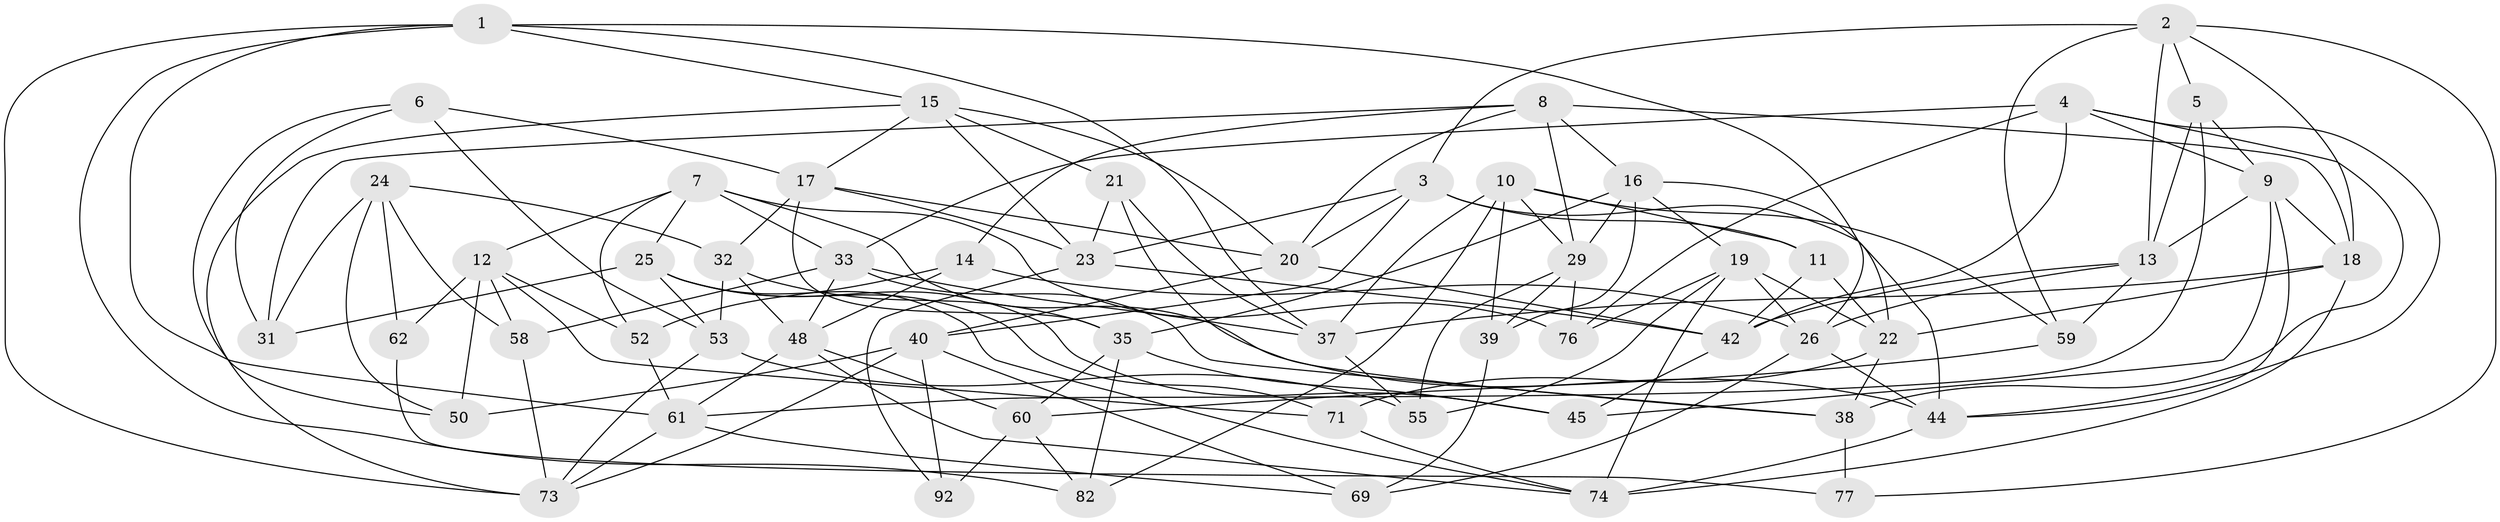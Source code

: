 // original degree distribution, {4: 1.0}
// Generated by graph-tools (version 1.1) at 2025/11/02/27/25 16:11:42]
// undirected, 56 vertices, 144 edges
graph export_dot {
graph [start="1"]
  node [color=gray90,style=filled];
  1 [super="+56"];
  2 [super="+64"];
  3 [super="+67"];
  4 [super="+79"];
  5;
  6;
  7 [super="+46"];
  8 [super="+72"];
  9 [super="+57"];
  10 [super="+43"];
  11;
  12 [super="+91"];
  13 [super="+30"];
  14;
  15 [super="+84"];
  16 [super="+80"];
  17 [super="+83"];
  18 [super="+47"];
  19 [super="+90"];
  20 [super="+63"];
  21;
  22 [super="+51"];
  23 [super="+66"];
  24 [super="+27"];
  25 [super="+28"];
  26 [super="+68"];
  29 [super="+65"];
  31;
  32 [super="+34"];
  33 [super="+89"];
  35 [super="+36"];
  37 [super="+49"];
  38 [super="+41"];
  39;
  40 [super="+88"];
  42 [super="+54"];
  44 [super="+87"];
  45;
  48 [super="+75"];
  50;
  52;
  53 [super="+78"];
  55;
  58;
  59;
  60 [super="+85"];
  61 [super="+70"];
  62;
  69;
  71;
  73 [super="+86"];
  74 [super="+81"];
  76;
  77;
  82;
  92;
  1 -- 15;
  1 -- 82;
  1 -- 26;
  1 -- 73;
  1 -- 61;
  1 -- 37;
  2 -- 77;
  2 -- 59;
  2 -- 5;
  2 -- 3;
  2 -- 13;
  2 -- 18;
  3 -- 44;
  3 -- 11;
  3 -- 40;
  3 -- 23;
  3 -- 20;
  4 -- 44;
  4 -- 42;
  4 -- 76;
  4 -- 9;
  4 -- 33;
  4 -- 38;
  5 -- 9;
  5 -- 13;
  5 -- 61;
  6 -- 53;
  6 -- 50;
  6 -- 31;
  6 -- 17;
  7 -- 33;
  7 -- 25;
  7 -- 76;
  7 -- 12;
  7 -- 52;
  7 -- 44;
  8 -- 14;
  8 -- 18;
  8 -- 16;
  8 -- 20;
  8 -- 31;
  8 -- 29;
  9 -- 44;
  9 -- 13;
  9 -- 45;
  9 -- 18;
  10 -- 82;
  10 -- 59;
  10 -- 11;
  10 -- 39;
  10 -- 29;
  10 -- 37;
  11 -- 22;
  11 -- 42;
  12 -- 52;
  12 -- 58;
  12 -- 62;
  12 -- 50;
  12 -- 71;
  13 -- 59;
  13 -- 26;
  13 -- 42;
  14 -- 48;
  14 -- 52;
  14 -- 26;
  15 -- 21;
  15 -- 73;
  15 -- 17;
  15 -- 23;
  15 -- 20;
  16 -- 22;
  16 -- 39;
  16 -- 29;
  16 -- 19;
  16 -- 35;
  17 -- 32;
  17 -- 35;
  17 -- 23;
  17 -- 20;
  18 -- 22;
  18 -- 37;
  18 -- 74;
  19 -- 55;
  19 -- 76;
  19 -- 74;
  19 -- 26;
  19 -- 22;
  20 -- 42;
  20 -- 40;
  21 -- 23;
  21 -- 38;
  21 -- 37;
  22 -- 71;
  22 -- 38;
  23 -- 92;
  23 -- 42;
  24 -- 62 [weight=2];
  24 -- 31;
  24 -- 50;
  24 -- 58;
  24 -- 32;
  25 -- 45;
  25 -- 31;
  25 -- 71;
  25 -- 53;
  25 -- 74;
  26 -- 69;
  26 -- 44;
  29 -- 76;
  29 -- 39;
  29 -- 55;
  32 -- 35;
  32 -- 48;
  32 -- 53 [weight=2];
  33 -- 58;
  33 -- 48;
  33 -- 37;
  33 -- 38;
  35 -- 60;
  35 -- 82;
  35 -- 45;
  37 -- 55;
  38 -- 77 [weight=2];
  39 -- 69;
  40 -- 92;
  40 -- 50;
  40 -- 69;
  40 -- 73;
  42 -- 45;
  44 -- 74;
  48 -- 61;
  48 -- 60;
  48 -- 74;
  52 -- 61;
  53 -- 55;
  53 -- 73;
  58 -- 73;
  59 -- 60;
  60 -- 82;
  60 -- 92 [weight=2];
  61 -- 69;
  61 -- 73;
  62 -- 77;
  71 -- 74;
}
